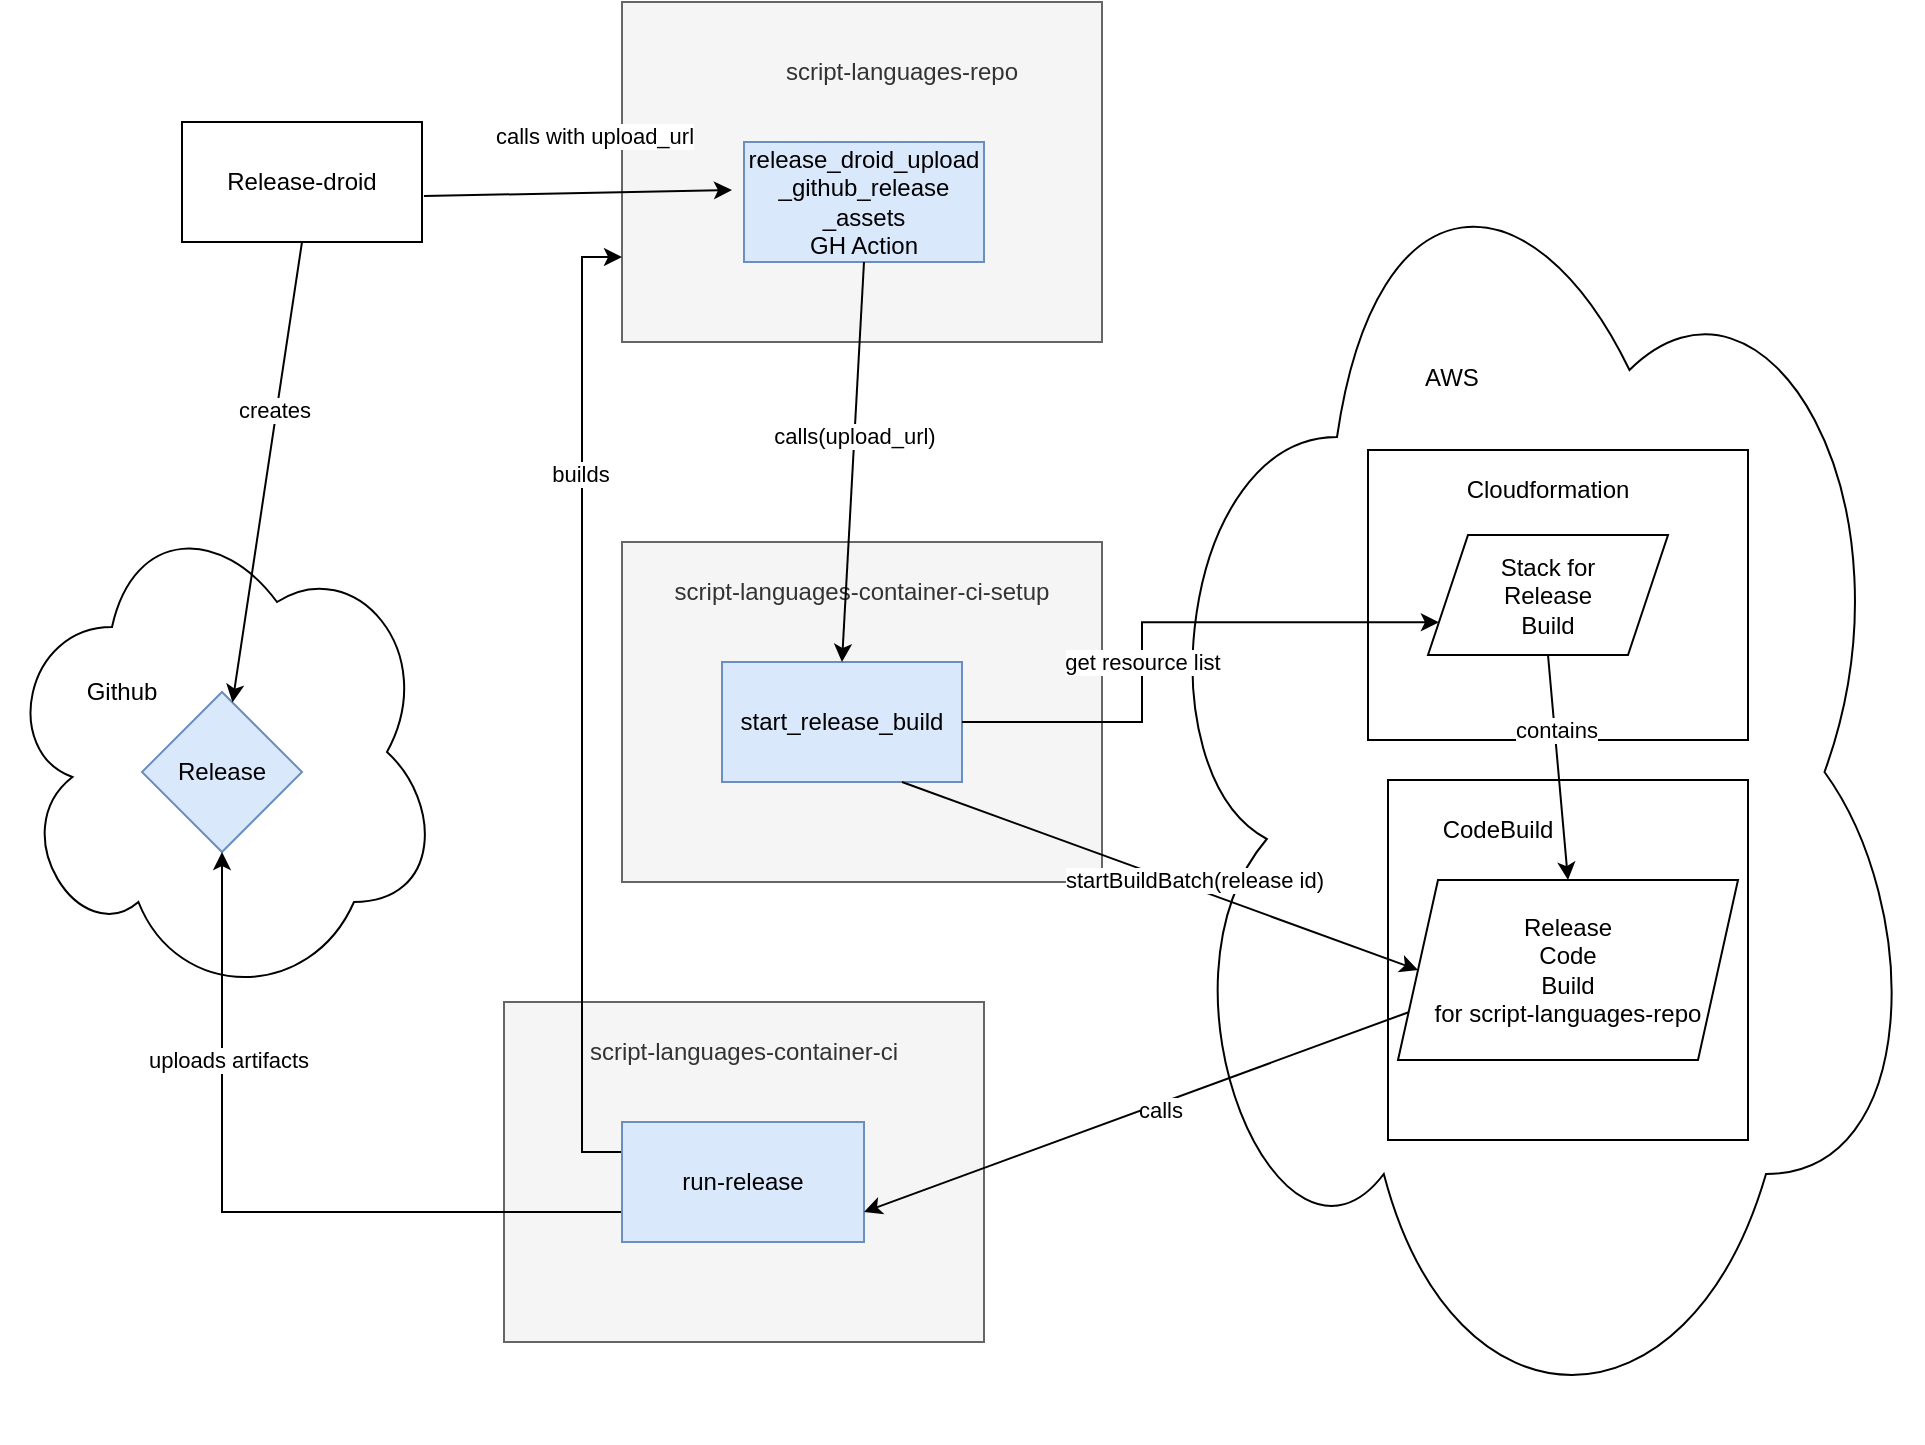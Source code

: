 <mxfile version="18.0.1" type="device"><diagram id="SxhqiDRdeOCCGpe3J-qj" name="Page-1"><mxGraphModel dx="2272" dy="905" grid="1" gridSize="10" guides="1" tooltips="1" connect="1" arrows="1" fold="1" page="1" pageScale="1" pageWidth="850" pageHeight="1100" math="0" shadow="0"><root><mxCell id="0"/><mxCell id="1" parent="0"/><mxCell id="UqBiGITngKA5CjNryo_V-7" value="" style="ellipse;shape=cloud;whiteSpace=wrap;html=1;" vertex="1" parent="1"><mxGeometry x="530" y="380" width="390" height="670" as="geometry"/></mxCell><mxCell id="UqBiGITngKA5CjNryo_V-1" value="" style="ellipse;shape=cloud;whiteSpace=wrap;html=1;" vertex="1" parent="1"><mxGeometry x="-40" y="580" width="220" height="250" as="geometry"/></mxCell><mxCell id="zWUnT82DVPrSbH_GaLEo-1" value="Release-droid" style="rounded=0;whiteSpace=wrap;html=1;" parent="1" vertex="1"><mxGeometry x="50" y="390" width="120" height="60" as="geometry"/></mxCell><mxCell id="zWUnT82DVPrSbH_GaLEo-2" value="" style="rounded=0;whiteSpace=wrap;html=1;fillColor=#f5f5f5;fontColor=#333333;strokeColor=#666666;" parent="1" vertex="1"><mxGeometry x="270" y="330" width="240" height="170" as="geometry"/></mxCell><mxCell id="zWUnT82DVPrSbH_GaLEo-3" value="release_droid_upload&lt;br&gt;_github_release&lt;br&gt;_assets&lt;br&gt;GH Action" style="rounded=0;whiteSpace=wrap;html=1;fillColor=#dae8fc;strokeColor=#6c8ebf;" parent="1" vertex="1"><mxGeometry x="331" y="400" width="120" height="60" as="geometry"/></mxCell><mxCell id="zWUnT82DVPrSbH_GaLEo-6" value="Github" style="text;html=1;strokeColor=none;fillColor=none;align=center;verticalAlign=middle;whiteSpace=wrap;rounded=0;" parent="1" vertex="1"><mxGeometry x="-10" y="660" width="60" height="30" as="geometry"/></mxCell><mxCell id="zWUnT82DVPrSbH_GaLEo-7" value="Release" style="rhombus;whiteSpace=wrap;html=1;fillColor=#dae8fc;strokeColor=#6c8ebf;" parent="1" vertex="1"><mxGeometry x="30" y="675" width="80" height="80" as="geometry"/></mxCell><mxCell id="zWUnT82DVPrSbH_GaLEo-8" value="" style="endArrow=classic;html=1;rounded=0;exitX=0.5;exitY=1;exitDx=0;exitDy=0;" parent="1" source="zWUnT82DVPrSbH_GaLEo-1" target="zWUnT82DVPrSbH_GaLEo-7" edge="1"><mxGeometry width="50" height="50" relative="1" as="geometry"><mxPoint x="400" y="470" as="sourcePoint"/><mxPoint x="450" y="420" as="targetPoint"/></mxGeometry></mxCell><mxCell id="zWUnT82DVPrSbH_GaLEo-9" value="creates" style="edgeLabel;html=1;align=center;verticalAlign=middle;resizable=0;points=[];" parent="zWUnT82DVPrSbH_GaLEo-8" vertex="1" connectable="0"><mxGeometry x="-0.271" y="-2" relative="1" as="geometry"><mxPoint as="offset"/></mxGeometry></mxCell><mxCell id="zWUnT82DVPrSbH_GaLEo-11" value="" style="endArrow=classic;html=1;rounded=0;exitX=1.008;exitY=0.617;exitDx=0;exitDy=0;exitPerimeter=0;entryX=-0.05;entryY=0.4;entryDx=0;entryDy=0;entryPerimeter=0;" parent="1" source="zWUnT82DVPrSbH_GaLEo-1" target="zWUnT82DVPrSbH_GaLEo-3" edge="1"><mxGeometry width="50" height="50" relative="1" as="geometry"><mxPoint x="400" y="450" as="sourcePoint"/><mxPoint x="450" y="400" as="targetPoint"/></mxGeometry></mxCell><mxCell id="zWUnT82DVPrSbH_GaLEo-12" value="calls with upload_url" style="edgeLabel;html=1;align=center;verticalAlign=middle;resizable=0;points=[];" parent="zWUnT82DVPrSbH_GaLEo-11" vertex="1" connectable="0"><mxGeometry x="0.682" y="-3" relative="1" as="geometry"><mxPoint x="-45" y="-31" as="offset"/></mxGeometry></mxCell><mxCell id="zWUnT82DVPrSbH_GaLEo-14" value="&lt;span style=&quot;color: rgb(51, 51, 51);&quot;&gt;script-languages-repo&lt;/span&gt;" style="text;html=1;strokeColor=none;fillColor=none;align=center;verticalAlign=middle;whiteSpace=wrap;rounded=0;" parent="1" vertex="1"><mxGeometry x="320" y="350" width="180" height="30" as="geometry"/></mxCell><mxCell id="zWUnT82DVPrSbH_GaLEo-13" value="" style="rounded=0;whiteSpace=wrap;html=1;fillColor=#f5f5f5;fontColor=#333333;strokeColor=#666666;" parent="1" vertex="1"><mxGeometry x="270" y="600" width="240" height="170" as="geometry"/></mxCell><mxCell id="zWUnT82DVPrSbH_GaLEo-10" value="&lt;span style=&quot;color: rgb(51, 51, 51);&quot;&gt;script-languages-container-ci-setup&lt;/span&gt;" style="text;html=1;strokeColor=none;fillColor=none;align=center;verticalAlign=middle;whiteSpace=wrap;rounded=0;" parent="1" vertex="1"><mxGeometry x="290" y="610" width="200" height="30" as="geometry"/></mxCell><mxCell id="zWUnT82DVPrSbH_GaLEo-15" value="start_release_build" style="rounded=0;whiteSpace=wrap;html=1;fillColor=#dae8fc;strokeColor=#6c8ebf;" parent="1" vertex="1"><mxGeometry x="320" y="660" width="120" height="60" as="geometry"/></mxCell><mxCell id="zWUnT82DVPrSbH_GaLEo-16" value="" style="endArrow=classic;html=1;rounded=0;exitX=0.5;exitY=1;exitDx=0;exitDy=0;entryX=0.5;entryY=0;entryDx=0;entryDy=0;" parent="1" source="zWUnT82DVPrSbH_GaLEo-3" target="zWUnT82DVPrSbH_GaLEo-15" edge="1"><mxGeometry width="50" height="50" relative="1" as="geometry"><mxPoint x="400" y="660" as="sourcePoint"/><mxPoint x="450" y="610" as="targetPoint"/></mxGeometry></mxCell><mxCell id="zWUnT82DVPrSbH_GaLEo-17" value="calls(upload_url)" style="edgeLabel;html=1;align=center;verticalAlign=middle;resizable=0;points=[];" parent="zWUnT82DVPrSbH_GaLEo-16" vertex="1" connectable="0"><mxGeometry x="-0.13" relative="1" as="geometry"><mxPoint as="offset"/></mxGeometry></mxCell><mxCell id="zWUnT82DVPrSbH_GaLEo-19" value="AWS" style="text;html=1;strokeColor=none;fillColor=none;align=center;verticalAlign=middle;whiteSpace=wrap;rounded=0;" parent="1" vertex="1"><mxGeometry x="655" y="503" width="60" height="30" as="geometry"/></mxCell><mxCell id="zWUnT82DVPrSbH_GaLEo-23" value="" style="whiteSpace=wrap;html=1;aspect=fixed;" parent="1" vertex="1"><mxGeometry x="653" y="719" width="180" height="180" as="geometry"/></mxCell><mxCell id="zWUnT82DVPrSbH_GaLEo-24" value="CodeBuild" style="text;html=1;strokeColor=none;fillColor=none;align=center;verticalAlign=middle;whiteSpace=wrap;rounded=0;" parent="1" vertex="1"><mxGeometry x="678" y="729" width="60" height="30" as="geometry"/></mxCell><mxCell id="zWUnT82DVPrSbH_GaLEo-26" value="Release&lt;br&gt;Code&lt;br&gt;Build&lt;br&gt;for script-languages-repo" style="shape=parallelogram;perimeter=parallelogramPerimeter;whiteSpace=wrap;html=1;fixedSize=1;" parent="1" vertex="1"><mxGeometry x="658" y="769" width="170" height="90" as="geometry"/></mxCell><mxCell id="zWUnT82DVPrSbH_GaLEo-27" value="" style="rounded=0;whiteSpace=wrap;html=1;" parent="1" vertex="1"><mxGeometry x="643" y="554" width="190" height="145" as="geometry"/></mxCell><mxCell id="zWUnT82DVPrSbH_GaLEo-28" value="Cloudformation" style="text;html=1;strokeColor=none;fillColor=none;align=center;verticalAlign=middle;whiteSpace=wrap;rounded=0;" parent="1" vertex="1"><mxGeometry x="703" y="559" width="60" height="30" as="geometry"/></mxCell><mxCell id="zWUnT82DVPrSbH_GaLEo-21" value="Stack for &lt;br&gt;Release&lt;br&gt;Build" style="shape=parallelogram;perimeter=parallelogramPerimeter;whiteSpace=wrap;html=1;fixedSize=1;" parent="1" vertex="1"><mxGeometry x="673" y="596.5" width="120" height="60" as="geometry"/></mxCell><mxCell id="zWUnT82DVPrSbH_GaLEo-29" value="" style="endArrow=classic;html=1;rounded=0;entryX=0.5;entryY=0;entryDx=0;entryDy=0;exitX=0.5;exitY=1;exitDx=0;exitDy=0;" parent="1" source="zWUnT82DVPrSbH_GaLEo-21" target="zWUnT82DVPrSbH_GaLEo-26" edge="1"><mxGeometry width="50" height="50" relative="1" as="geometry"><mxPoint x="433" y="519" as="sourcePoint"/><mxPoint x="483" y="469" as="targetPoint"/></mxGeometry></mxCell><mxCell id="zWUnT82DVPrSbH_GaLEo-30" value="contains" style="edgeLabel;html=1;align=center;verticalAlign=middle;resizable=0;points=[];" parent="zWUnT82DVPrSbH_GaLEo-29" vertex="1" connectable="0"><mxGeometry x="-0.336" relative="1" as="geometry"><mxPoint as="offset"/></mxGeometry></mxCell><mxCell id="zWUnT82DVPrSbH_GaLEo-32" style="edgeStyle=orthogonalEdgeStyle;rounded=0;orthogonalLoop=1;jettySize=auto;html=1;exitX=1;exitY=0.5;exitDx=0;exitDy=0;entryX=0;entryY=0.75;entryDx=0;entryDy=0;" parent="1" source="zWUnT82DVPrSbH_GaLEo-15" target="zWUnT82DVPrSbH_GaLEo-21" edge="1"><mxGeometry relative="1" as="geometry"><Array as="points"><mxPoint x="530" y="690"/><mxPoint x="530" y="640"/></Array></mxGeometry></mxCell><mxCell id="zWUnT82DVPrSbH_GaLEo-33" value="get resource list" style="edgeLabel;html=1;align=center;verticalAlign=middle;resizable=0;points=[];" parent="zWUnT82DVPrSbH_GaLEo-32" vertex="1" connectable="0"><mxGeometry x="-0.166" relative="1" as="geometry"><mxPoint as="offset"/></mxGeometry></mxCell><mxCell id="zWUnT82DVPrSbH_GaLEo-34" value="" style="rounded=0;whiteSpace=wrap;html=1;fillColor=#f5f5f5;fontColor=#333333;strokeColor=#666666;" parent="1" vertex="1"><mxGeometry x="211" y="830" width="240" height="170" as="geometry"/></mxCell><mxCell id="zWUnT82DVPrSbH_GaLEo-35" value="&lt;span style=&quot;color: rgb(51, 51, 51);&quot;&gt;script-languages-container-ci&lt;/span&gt;" style="text;html=1;strokeColor=none;fillColor=none;align=center;verticalAlign=middle;whiteSpace=wrap;rounded=0;" parent="1" vertex="1"><mxGeometry x="231" y="840" width="200" height="30" as="geometry"/></mxCell><mxCell id="UqBiGITngKA5CjNryo_V-3" style="edgeStyle=orthogonalEdgeStyle;rounded=0;orthogonalLoop=1;jettySize=auto;html=1;exitX=0;exitY=0.75;exitDx=0;exitDy=0;entryX=0.5;entryY=1;entryDx=0;entryDy=0;" edge="1" parent="1" source="zWUnT82DVPrSbH_GaLEo-36" target="zWUnT82DVPrSbH_GaLEo-7"><mxGeometry relative="1" as="geometry"/></mxCell><mxCell id="UqBiGITngKA5CjNryo_V-4" value="uploads artifacts" style="edgeLabel;html=1;align=center;verticalAlign=middle;resizable=0;points=[];" vertex="1" connectable="0" parent="UqBiGITngKA5CjNryo_V-3"><mxGeometry x="0.453" y="-3" relative="1" as="geometry"><mxPoint as="offset"/></mxGeometry></mxCell><mxCell id="UqBiGITngKA5CjNryo_V-5" style="edgeStyle=orthogonalEdgeStyle;rounded=0;orthogonalLoop=1;jettySize=auto;html=1;exitX=0;exitY=0.25;exitDx=0;exitDy=0;entryX=0;entryY=0.75;entryDx=0;entryDy=0;" edge="1" parent="1" source="zWUnT82DVPrSbH_GaLEo-36" target="zWUnT82DVPrSbH_GaLEo-2"><mxGeometry relative="1" as="geometry"/></mxCell><mxCell id="UqBiGITngKA5CjNryo_V-6" value="builds" style="edgeLabel;html=1;align=center;verticalAlign=middle;resizable=0;points=[];" vertex="1" connectable="0" parent="UqBiGITngKA5CjNryo_V-5"><mxGeometry x="0.473" y="1" relative="1" as="geometry"><mxPoint as="offset"/></mxGeometry></mxCell><mxCell id="zWUnT82DVPrSbH_GaLEo-36" value="run-release" style="rounded=0;whiteSpace=wrap;html=1;fillColor=#dae8fc;strokeColor=#6c8ebf;" parent="1" vertex="1"><mxGeometry x="270" y="890" width="121" height="60" as="geometry"/></mxCell><mxCell id="zWUnT82DVPrSbH_GaLEo-37" value="" style="endArrow=classic;html=1;rounded=0;entryX=0;entryY=0.5;entryDx=0;entryDy=0;exitX=0.75;exitY=1;exitDx=0;exitDy=0;" parent="1" source="zWUnT82DVPrSbH_GaLEo-15" target="zWUnT82DVPrSbH_GaLEo-26" edge="1"><mxGeometry width="50" height="50" relative="1" as="geometry"><mxPoint x="400" y="670" as="sourcePoint"/><mxPoint x="450" y="620" as="targetPoint"/></mxGeometry></mxCell><mxCell id="zWUnT82DVPrSbH_GaLEo-38" value="startBuildBatch(release id)" style="edgeLabel;html=1;align=center;verticalAlign=middle;resizable=0;points=[];" parent="zWUnT82DVPrSbH_GaLEo-37" vertex="1" connectable="0"><mxGeometry x="0.122" y="4" relative="1" as="geometry"><mxPoint as="offset"/></mxGeometry></mxCell><mxCell id="zWUnT82DVPrSbH_GaLEo-39" value="" style="endArrow=classic;html=1;rounded=0;exitX=0;exitY=0.75;exitDx=0;exitDy=0;entryX=1;entryY=0.75;entryDx=0;entryDy=0;" parent="1" source="zWUnT82DVPrSbH_GaLEo-26" target="zWUnT82DVPrSbH_GaLEo-36" edge="1"><mxGeometry width="50" height="50" relative="1" as="geometry"><mxPoint x="400" y="670" as="sourcePoint"/><mxPoint x="450" y="620" as="targetPoint"/></mxGeometry></mxCell><mxCell id="UqBiGITngKA5CjNryo_V-9" value="calls" style="edgeLabel;html=1;align=center;verticalAlign=middle;resizable=0;points=[];" vertex="1" connectable="0" parent="zWUnT82DVPrSbH_GaLEo-39"><mxGeometry x="-0.077" y="3" relative="1" as="geometry"><mxPoint as="offset"/></mxGeometry></mxCell></root></mxGraphModel></diagram></mxfile>